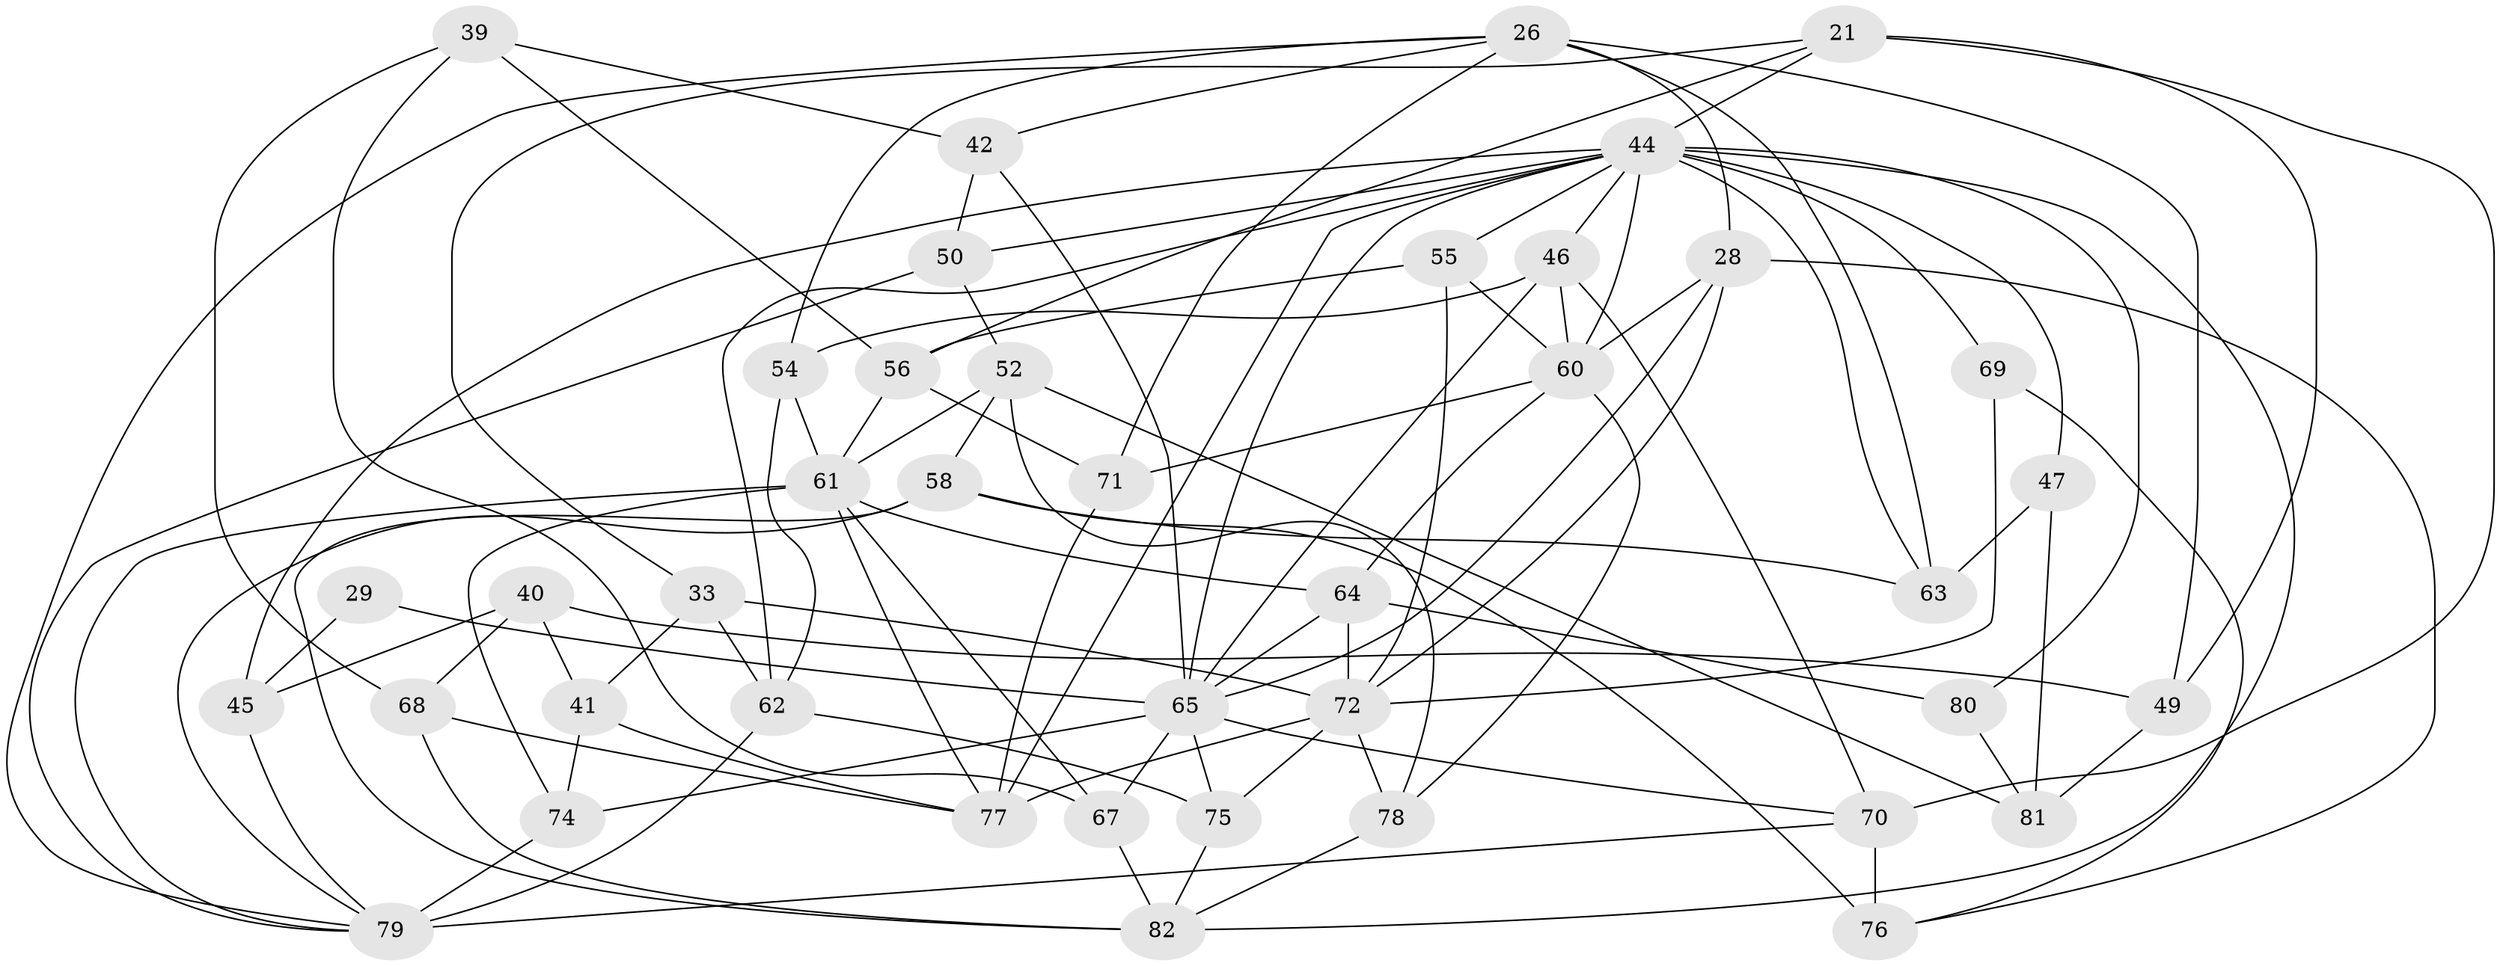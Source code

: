 // original degree distribution, {4: 1.0}
// Generated by graph-tools (version 1.1) at 2025/02/03/04/25 22:02:18]
// undirected, 41 vertices, 103 edges
graph export_dot {
graph [start="1"]
  node [color=gray90,style=filled];
  21 [super="+15"];
  26 [super="+16"];
  28 [super="+13"];
  29;
  33;
  39;
  40;
  41;
  42;
  44 [super="+19+31+32"];
  45;
  46 [super="+27"];
  47;
  49;
  50;
  52 [super="+38"];
  54;
  55;
  56 [super="+1"];
  58 [super="+4"];
  60 [super="+17+35"];
  61 [super="+51"];
  62 [super="+36"];
  63 [super="+14"];
  64 [super="+10+53"];
  65 [super="+25+57"];
  67;
  68;
  69;
  70 [super="+11+30"];
  71 [super="+43"];
  72 [super="+2+59+3"];
  74;
  75;
  76 [super="+66"];
  77 [super="+48+24"];
  78;
  79 [super="+73"];
  80;
  81;
  82 [super="+18"];
  21 -- 56;
  21 -- 70 [weight=2];
  21 -- 49;
  21 -- 33;
  21 -- 44;
  26 -- 54;
  26 -- 42;
  26 -- 49;
  26 -- 71;
  26 -- 28 [weight=2];
  26 -- 63;
  26 -- 79;
  28 -- 60;
  28 -- 76;
  28 -- 72;
  28 -- 65;
  29 -- 65 [weight=3];
  29 -- 45;
  33 -- 41;
  33 -- 62;
  33 -- 72;
  39 -- 67;
  39 -- 68;
  39 -- 56;
  39 -- 42;
  40 -- 68;
  40 -- 45;
  40 -- 41;
  40 -- 49;
  41 -- 74;
  41 -- 77;
  42 -- 50;
  42 -- 65;
  44 -- 69 [weight=2];
  44 -- 63 [weight=2];
  44 -- 65;
  44 -- 80;
  44 -- 50;
  44 -- 60 [weight=2];
  44 -- 45;
  44 -- 77;
  44 -- 46 [weight=2];
  44 -- 47;
  44 -- 82;
  44 -- 55;
  44 -- 62;
  45 -- 79;
  46 -- 70;
  46 -- 60;
  46 -- 54;
  46 -- 65;
  47 -- 63 [weight=2];
  47 -- 81;
  49 -- 81;
  50 -- 79;
  50 -- 52;
  52 -- 61 [weight=2];
  52 -- 81;
  52 -- 58;
  52 -- 78;
  54 -- 62;
  54 -- 61;
  55 -- 60;
  55 -- 72;
  55 -- 56;
  56 -- 71 [weight=2];
  56 -- 61;
  58 -- 63;
  58 -- 76 [weight=2];
  58 -- 79;
  58 -- 82;
  60 -- 64;
  60 -- 78;
  60 -- 71;
  61 -- 74;
  61 -- 64 [weight=2];
  61 -- 67;
  61 -- 77;
  61 -- 79;
  62 -- 79 [weight=2];
  62 -- 75;
  64 -- 80 [weight=2];
  64 -- 72 [weight=2];
  64 -- 65;
  65 -- 67;
  65 -- 74;
  65 -- 75;
  65 -- 70;
  67 -- 82;
  68 -- 77;
  68 -- 82;
  69 -- 72;
  69 -- 76;
  70 -- 76 [weight=2];
  70 -- 79 [weight=2];
  71 -- 77 [weight=2];
  72 -- 75;
  72 -- 78;
  72 -- 77 [weight=2];
  74 -- 79;
  75 -- 82;
  78 -- 82;
  80 -- 81;
}
